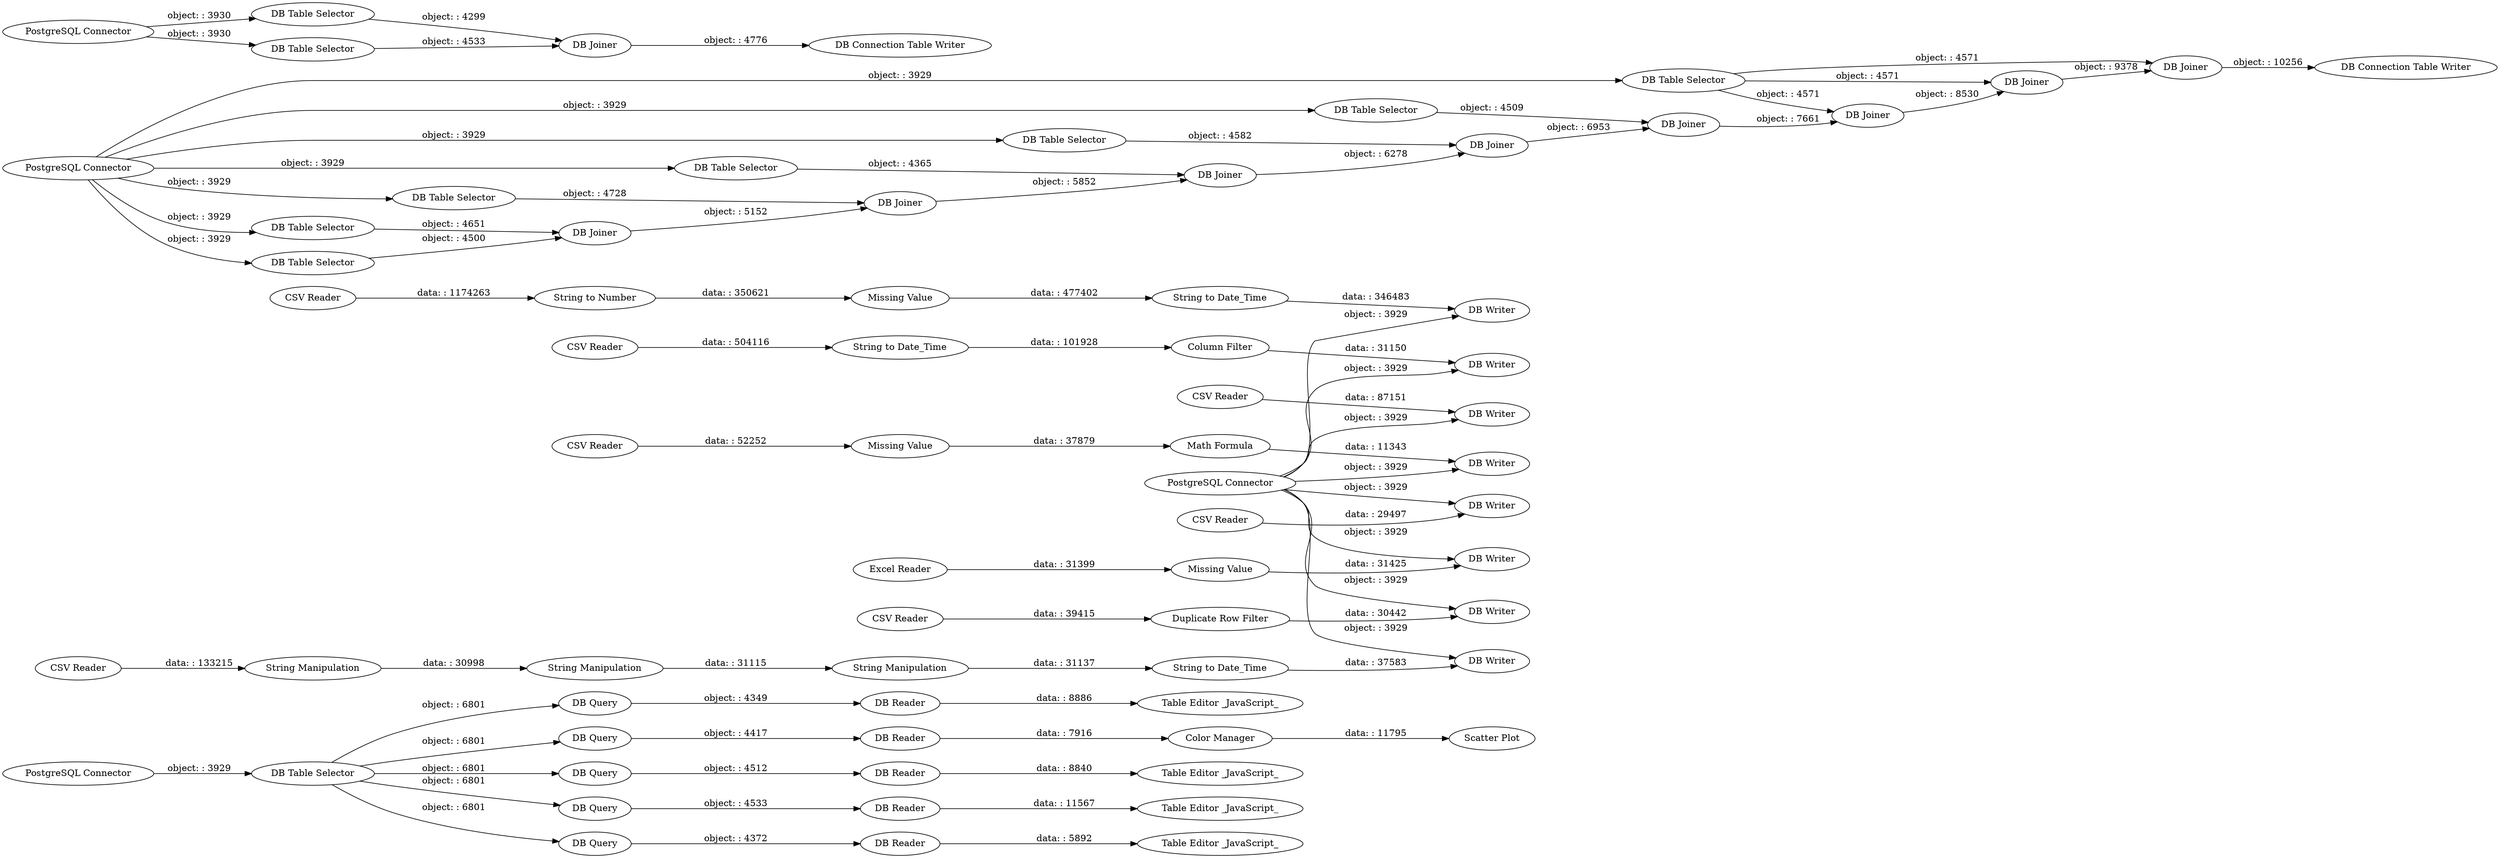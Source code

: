 digraph {
	"3817689721861189131_108" [label="DB Query"]
	"3817689721861189131_45" [label="Math Formula"]
	"3817689721861189131_30" [label="Excel Reader"]
	"3817689721861189131_88" [label="DB Query"]
	"3817689721861189131_106" [label="Color Manager"]
	"3817689721861189131_61" [label="DB Joiner"]
	"3817689721861189131_13" [label="String Manipulation"]
	"3817689721861189131_101" [label="DB Query"]
	"3817689721861189131_107" [label="Scatter Plot"]
	"3817689721861189131_81" [label="DB Joiner"]
	"3817689721861189131_83" [label="DB Connection Table Writer"]
	"3817689721861189131_114" [label="Table Editor _JavaScript_"]
	"3817689721861189131_47" [label="DB Joiner"]
	"3817689721861189131_48" [label="DB Table Selector"]
	"3817689721861189131_56" [label="DB Table Selector"]
	"3817689721861189131_1" [label="CSV Reader"]
	"3817689721861189131_113" [label="Table Editor _JavaScript_"]
	"3817689721861189131_109" [label="DB Query"]
	"3817689721861189131_82" [label="DB Joiner"]
	"3817689721861189131_39" [label="DB Writer"]
	"3817689721861189131_49" [label="PostgreSQL Connector"]
	"3817689721861189131_53" [label="DB Table Selector"]
	"3817689721861189131_67" [label="PostgreSQL Connector"]
	"3817689721861189131_89" [label="DB Reader"]
	"3817689721861189131_84" [label="PostgreSQL Connector"]
	"3817689721861189131_43" [label="DB Writer"]
	"3817689721861189131_85" [label="DB Table Selector"]
	"3817689721861189131_115" [label="Table Editor _JavaScript_"]
	"3817689721861189131_111" [label="DB Reader"]
	"3817689721861189131_38" [label="DB Writer"]
	"3817689721861189131_29" [label="CSV Reader"]
	"3817689721861189131_4" [label="CSV Reader"]
	"3817689721861189131_10" [label="String to Date_Time"]
	"3817689721861189131_104" [label="DB Query"]
	"3817689721861189131_72" [label="Column Filter"]
	"3817689721861189131_77" [label="DB Joiner"]
	"3817689721861189131_33" [label="Missing Value"]
	"3817689721861189131_73" [label="DB Joiner"]
	"3817689721861189131_35" [label="DB Writer"]
	"3817689721861189131_15" [label="String Manipulation"]
	"3817689721861189131_105" [label="DB Reader"]
	"3817689721861189131_55" [label="DB Table Selector"]
	"3817689721861189131_40" [label="DB Writer"]
	"3817689721861189131_79" [label="DB Table Selector"]
	"3817689721861189131_76" [label="DB Joiner"]
	"3817689721861189131_42" [label="DB Writer"]
	"3817689721861189131_2" [label="CSV Reader"]
	"3817689721861189131_6" [label="CSV Reader"]
	"3817689721861189131_41" [label="DB Writer"]
	"3817689721861189131_7" [label="Missing Value"]
	"3817689721861189131_5" [label="CSV Reader"]
	"3817689721861189131_14" [label="String Manipulation"]
	"3817689721861189131_62" [label="DB Table Selector"]
	"3817689721861189131_78" [label="DB Joiner"]
	"3817689721861189131_19" [label="String to Number"]
	"3817689721861189131_103" [label="DB Reader"]
	"3817689721861189131_112" [label="Table Editor _JavaScript_"]
	"3817689721861189131_34" [label="PostgreSQL Connector"]
	"3817689721861189131_50" [label="DB Table Selector"]
	"3817689721861189131_20" [label="Missing Value"]
	"3817689721861189131_64" [label="String to Date_Time"]
	"3817689721861189131_75" [label="DB Table Selector"]
	"3817689721861189131_110" [label="DB Reader"]
	"3817689721861189131_3" [label="CSV Reader"]
	"3817689721861189131_12" [label="String to Date_Time"]
	"3817689721861189131_37" [label="DB Writer"]
	"3817689721861189131_11" [label="Duplicate Row Filter"]
	"3817689721861189131_60" [label="DB Table Selector"]
	"3817689721861189131_51" [label="DB Connection Table Writer"]
	"3817689721861189131_80" [label="DB Joiner"]
	"3817689721861189131_34" -> "3817689721861189131_39" [label="object: : 3929"]
	"3817689721861189131_104" -> "3817689721861189131_105" [label="object: : 4372"]
	"3817689721861189131_53" -> "3817689721861189131_73" [label="object: : 4500"]
	"3817689721861189131_12" -> "3817689721861189131_41" [label="data: : 37583"]
	"3817689721861189131_111" -> "3817689721861189131_115" [label="data: : 11567"]
	"3817689721861189131_49" -> "3817689721861189131_56" [label="object: : 3929"]
	"3817689721861189131_80" -> "3817689721861189131_81" [label="object: : 8530"]
	"3817689721861189131_20" -> "3817689721861189131_10" [label="data: : 477402"]
	"3817689721861189131_85" -> "3817689721861189131_109" [label="object: : 6801"]
	"3817689721861189131_85" -> "3817689721861189131_88" [label="object: : 6801"]
	"3817689721861189131_55" -> "3817689721861189131_61" [label="object: : 4582"]
	"3817689721861189131_64" -> "3817689721861189131_72" [label="data: : 101928"]
	"3817689721861189131_78" -> "3817689721861189131_80" [label="object: : 7661"]
	"3817689721861189131_10" -> "3817689721861189131_39" [label="data: : 346483"]
	"3817689721861189131_106" -> "3817689721861189131_107" [label="data: : 11795"]
	"3817689721861189131_62" -> "3817689721861189131_78" [label="object: : 4509"]
	"3817689721861189131_29" -> "3817689721861189131_64" [label="data: : 504116"]
	"3817689721861189131_47" -> "3817689721861189131_51" [label="object: : 4776"]
	"3817689721861189131_14" -> "3817689721861189131_15" [label="data: : 31115"]
	"3817689721861189131_49" -> "3817689721861189131_75" [label="object: : 3929"]
	"3817689721861189131_75" -> "3817689721861189131_73" [label="object: : 4651"]
	"3817689721861189131_101" -> "3817689721861189131_103" [label="object: : 4512"]
	"3817689721861189131_7" -> "3817689721861189131_45" [label="data: : 37879"]
	"3817689721861189131_13" -> "3817689721861189131_14" [label="data: : 30998"]
	"3817689721861189131_49" -> "3817689721861189131_53" [label="object: : 3929"]
	"3817689721861189131_82" -> "3817689721861189131_83" [label="object: : 10256"]
	"3817689721861189131_110" -> "3817689721861189131_114" [label="data: : 8886"]
	"3817689721861189131_49" -> "3817689721861189131_55" [label="object: : 3929"]
	"3817689721861189131_34" -> "3817689721861189131_43" [label="object: : 3929"]
	"3817689721861189131_88" -> "3817689721861189131_89" [label="object: : 4417"]
	"3817689721861189131_2" -> "3817689721861189131_38" [label="data: : 87151"]
	"3817689721861189131_34" -> "3817689721861189131_40" [label="object: : 3929"]
	"3817689721861189131_67" -> "3817689721861189131_48" [label="object: : 3930"]
	"3817689721861189131_76" -> "3817689721861189131_77" [label="object: : 5852"]
	"3817689721861189131_1" -> "3817689721861189131_37" [label="data: : 29497"]
	"3817689721861189131_105" -> "3817689721861189131_113" [label="data: : 5892"]
	"3817689721861189131_34" -> "3817689721861189131_37" [label="object: : 3929"]
	"3817689721861189131_67" -> "3817689721861189131_50" [label="object: : 3930"]
	"3817689721861189131_81" -> "3817689721861189131_82" [label="object: : 9378"]
	"3817689721861189131_34" -> "3817689721861189131_35" [label="object: : 3929"]
	"3817689721861189131_79" -> "3817689721861189131_80" [label="object: : 4571"]
	"3817689721861189131_56" -> "3817689721861189131_76" [label="object: : 4728"]
	"3817689721861189131_15" -> "3817689721861189131_12" [label="data: : 31137"]
	"3817689721861189131_72" -> "3817689721861189131_43" [label="data: : 31150"]
	"3817689721861189131_79" -> "3817689721861189131_82" [label="object: : 4571"]
	"3817689721861189131_4" -> "3817689721861189131_7" [label="data: : 52252"]
	"3817689721861189131_30" -> "3817689721861189131_33" [label="data: : 31399"]
	"3817689721861189131_108" -> "3817689721861189131_110" [label="object: : 4349"]
	"3817689721861189131_34" -> "3817689721861189131_38" [label="object: : 3929"]
	"3817689721861189131_45" -> "3817689721861189131_40" [label="data: : 11343"]
	"3817689721861189131_73" -> "3817689721861189131_76" [label="object: : 5152"]
	"3817689721861189131_79" -> "3817689721861189131_81" [label="object: : 4571"]
	"3817689721861189131_49" -> "3817689721861189131_79" [label="object: : 3929"]
	"3817689721861189131_84" -> "3817689721861189131_85" [label="object: : 3929"]
	"3817689721861189131_61" -> "3817689721861189131_78" [label="object: : 6953"]
	"3817689721861189131_5" -> "3817689721861189131_13" [label="data: : 133215"]
	"3817689721861189131_11" -> "3817689721861189131_42" [label="data: : 30442"]
	"3817689721861189131_34" -> "3817689721861189131_41" [label="object: : 3929"]
	"3817689721861189131_33" -> "3817689721861189131_35" [label="data: : 31425"]
	"3817689721861189131_48" -> "3817689721861189131_47" [label="object: : 4299"]
	"3817689721861189131_3" -> "3817689721861189131_19" [label="data: : 1174263"]
	"3817689721861189131_19" -> "3817689721861189131_20" [label="data: : 350621"]
	"3817689721861189131_34" -> "3817689721861189131_42" [label="object: : 3929"]
	"3817689721861189131_50" -> "3817689721861189131_47" [label="object: : 4533"]
	"3817689721861189131_89" -> "3817689721861189131_106" [label="data: : 7916"]
	"3817689721861189131_85" -> "3817689721861189131_108" [label="object: : 6801"]
	"3817689721861189131_109" -> "3817689721861189131_111" [label="object: : 4533"]
	"3817689721861189131_85" -> "3817689721861189131_101" [label="object: : 6801"]
	"3817689721861189131_6" -> "3817689721861189131_11" [label="data: : 39415"]
	"3817689721861189131_85" -> "3817689721861189131_104" [label="object: : 6801"]
	"3817689721861189131_60" -> "3817689721861189131_77" [label="object: : 4365"]
	"3817689721861189131_103" -> "3817689721861189131_112" [label="data: : 8840"]
	"3817689721861189131_49" -> "3817689721861189131_62" [label="object: : 3929"]
	"3817689721861189131_77" -> "3817689721861189131_61" [label="object: : 6278"]
	"3817689721861189131_49" -> "3817689721861189131_60" [label="object: : 3929"]
	rankdir=LR
}

